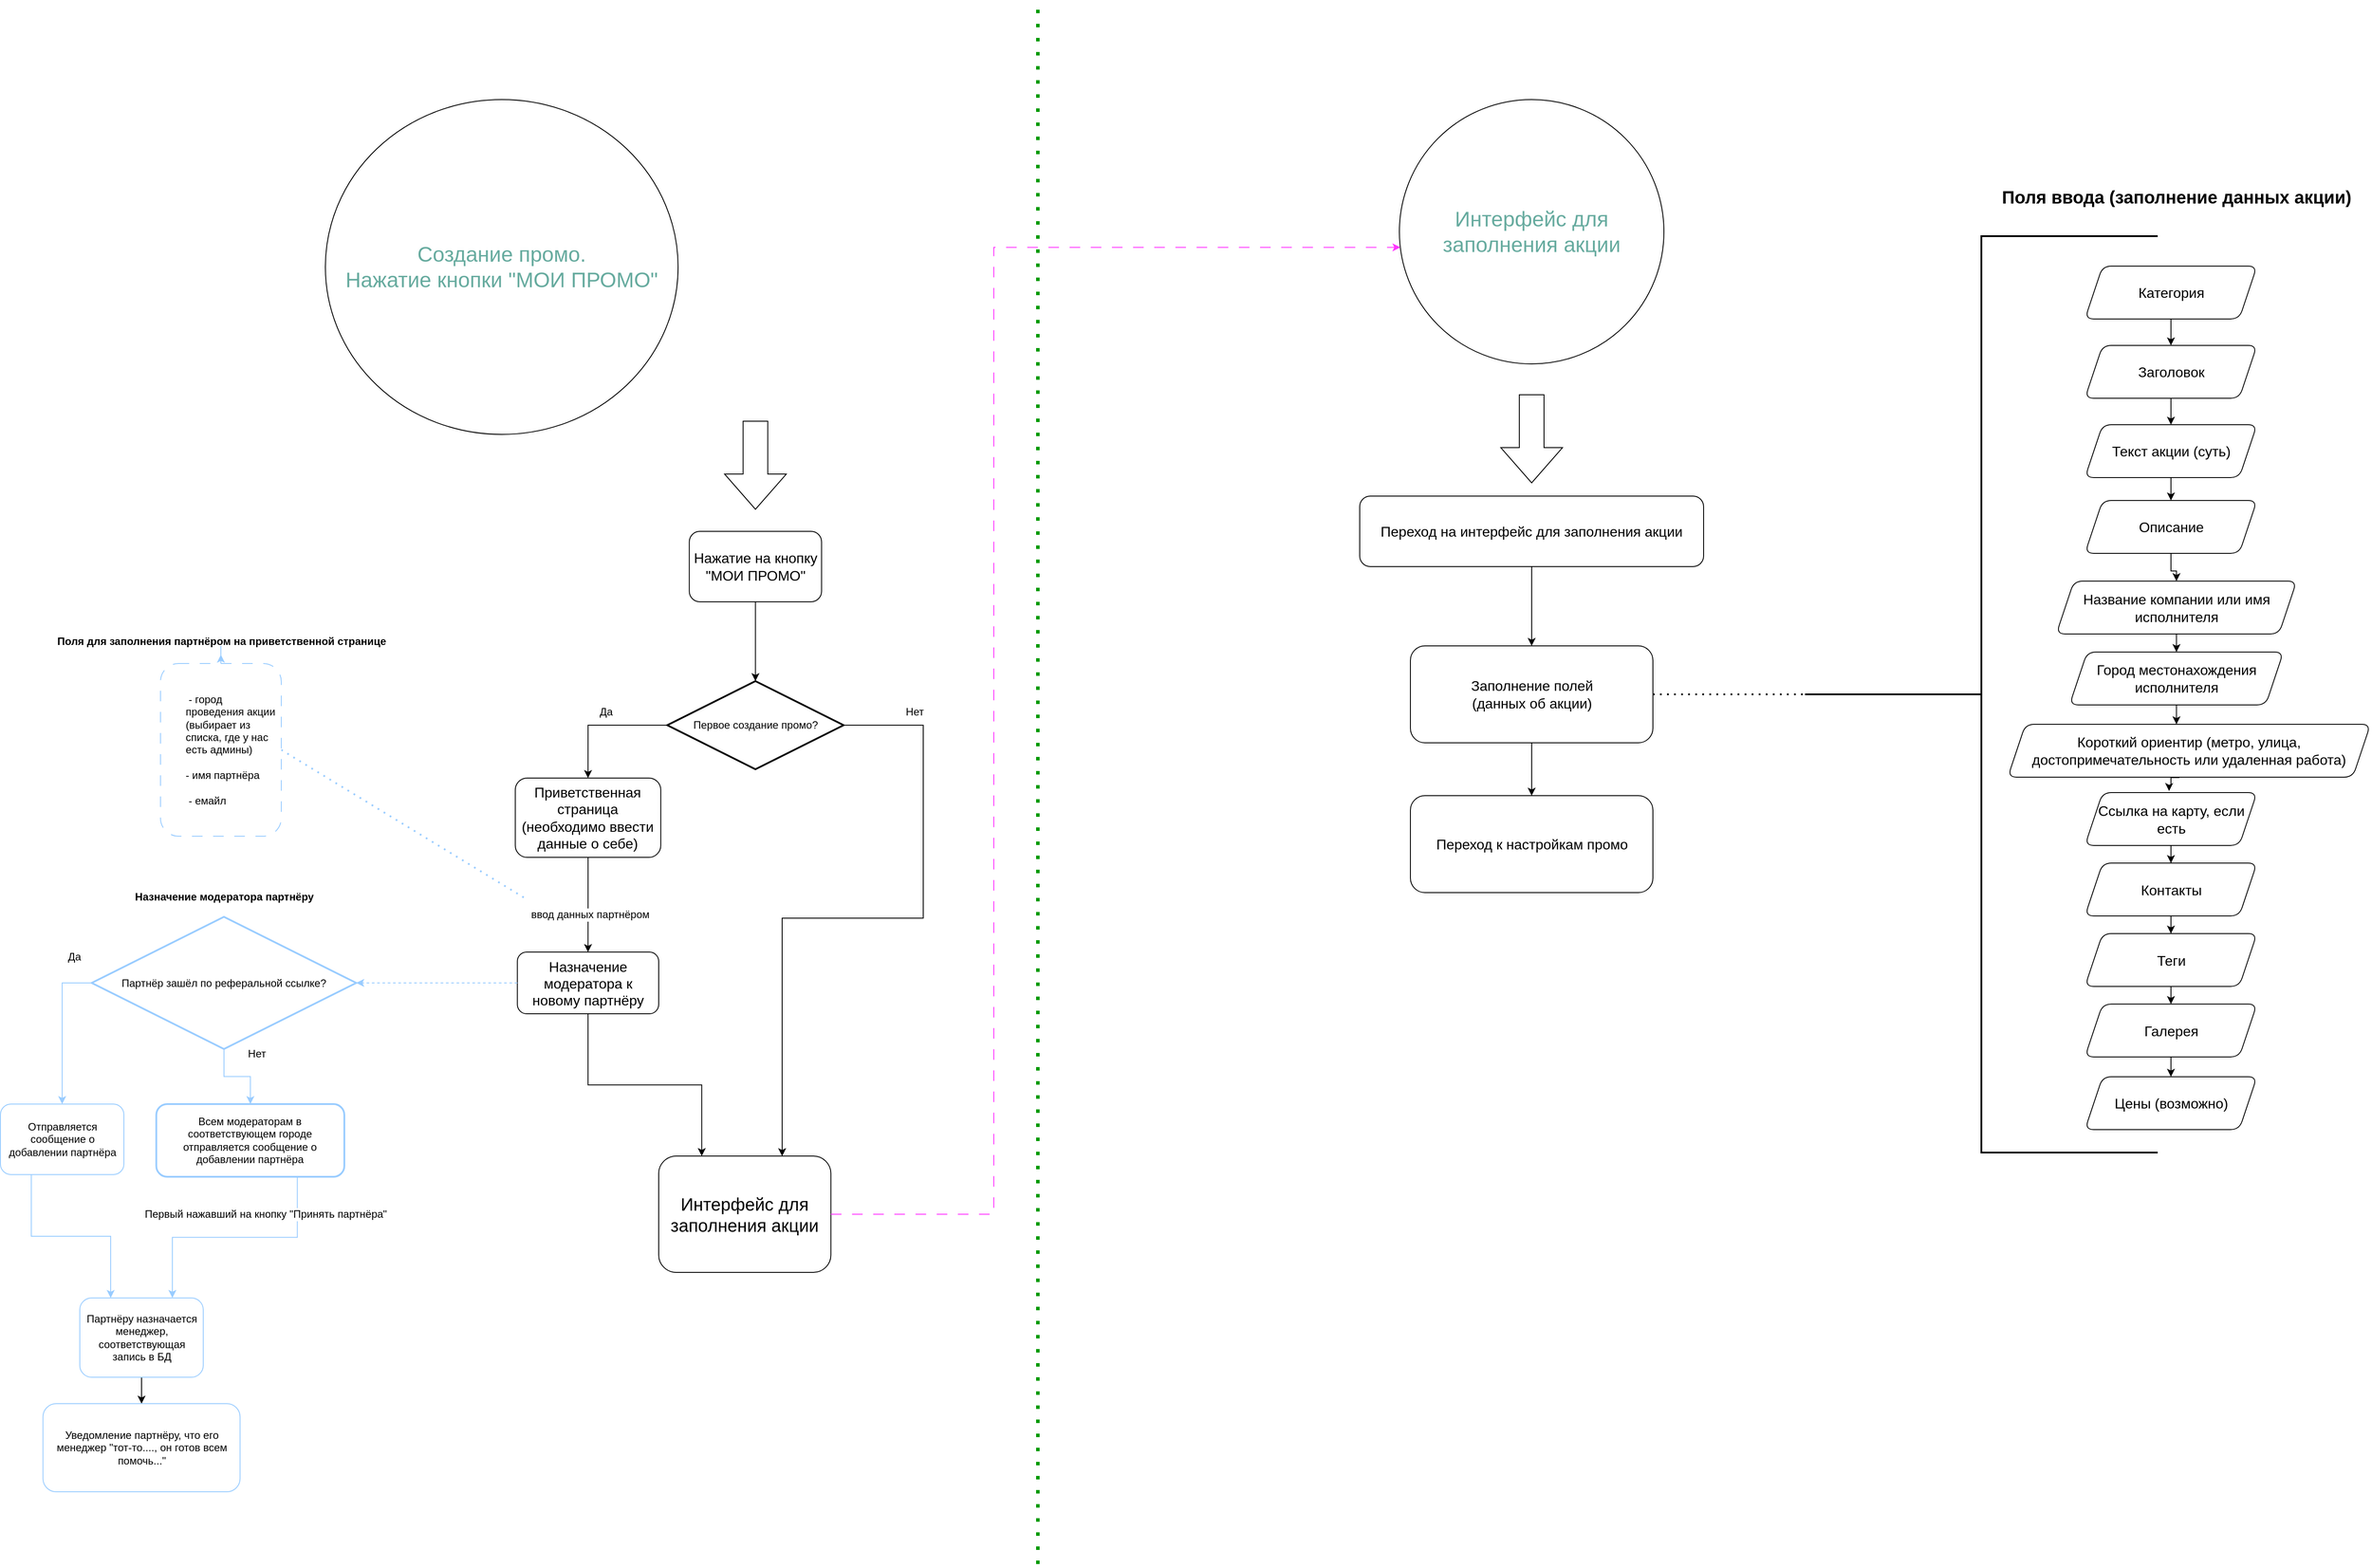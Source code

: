<mxfile version="22.1.11" type="github">
  <diagram name="Page-1" id="97916047-d0de-89f5-080d-49f4d83e522f">
    <mxGraphModel dx="3771" dy="5519.5" grid="1" gridSize="10" guides="1" tooltips="1" connect="1" arrows="1" fold="1" page="1" pageScale="1.5" pageWidth="3300" pageHeight="2339" background="none" math="0" shadow="0">
      <root>
        <mxCell id="0" />
        <mxCell id="1" parent="0" />
        <mxCell id="vXLQaoK03CL5f1c-ASwQ-62" value="Нажатие на кнопку &lt;br&gt;&quot;МОИ ПРОМО&quot;" style="rounded=1;whiteSpace=wrap;html=1;fontSize=16;labelBackgroundColor=none;" vertex="1" parent="1">
          <mxGeometry x="844.72" y="560" width="150" height="80" as="geometry" />
        </mxCell>
        <mxCell id="vXLQaoK03CL5f1c-ASwQ-68" style="edgeStyle=orthogonalEdgeStyle;rounded=0;orthogonalLoop=1;jettySize=auto;html=1;exitX=1;exitY=0.5;exitDx=0;exitDy=0;exitPerimeter=0;entryX=0.718;entryY=0.001;entryDx=0;entryDy=0;entryPerimeter=0;" edge="1" parent="1" source="vXLQaoK03CL5f1c-ASwQ-66" target="vXLQaoK03CL5f1c-ASwQ-104">
          <mxGeometry relative="1" as="geometry">
            <mxPoint x="960" y="1190" as="targetPoint" />
            <mxPoint x="1040" y="810" as="sourcePoint" />
            <Array as="points">
              <mxPoint x="1110" y="780" />
              <mxPoint x="1110" y="999" />
              <mxPoint x="950" y="999" />
              <mxPoint x="950" y="1269" />
            </Array>
          </mxGeometry>
        </mxCell>
        <mxCell id="vXLQaoK03CL5f1c-ASwQ-69" style="edgeStyle=orthogonalEdgeStyle;rounded=0;orthogonalLoop=1;jettySize=auto;html=1;exitX=0;exitY=0.5;exitDx=0;exitDy=0;exitPerimeter=0;entryX=0.5;entryY=0;entryDx=0;entryDy=0;" edge="1" parent="1" source="vXLQaoK03CL5f1c-ASwQ-66" target="vXLQaoK03CL5f1c-ASwQ-73">
          <mxGeometry relative="1" as="geometry">
            <mxPoint x="729.72" y="950" as="targetPoint" />
          </mxGeometry>
        </mxCell>
        <mxCell id="vXLQaoK03CL5f1c-ASwQ-66" value="Первое создание промо?" style="strokeWidth=2;html=1;shape=mxgraph.flowchart.decision;whiteSpace=wrap;" vertex="1" parent="1">
          <mxGeometry x="819.72" y="730" width="200" height="100" as="geometry" />
        </mxCell>
        <mxCell id="vXLQaoK03CL5f1c-ASwQ-67" style="edgeStyle=orthogonalEdgeStyle;rounded=0;orthogonalLoop=1;jettySize=auto;html=1;exitX=0.5;exitY=1;exitDx=0;exitDy=0;entryX=0.5;entryY=0;entryDx=0;entryDy=0;entryPerimeter=0;" edge="1" parent="1" source="vXLQaoK03CL5f1c-ASwQ-62" target="vXLQaoK03CL5f1c-ASwQ-66">
          <mxGeometry relative="1" as="geometry" />
        </mxCell>
        <mxCell id="vXLQaoK03CL5f1c-ASwQ-71" value="Да" style="text;html=1;align=center;verticalAlign=middle;resizable=0;points=[];autosize=1;strokeColor=none;fillColor=none;" vertex="1" parent="1">
          <mxGeometry x="729.72" y="750" width="40" height="30" as="geometry" />
        </mxCell>
        <mxCell id="vXLQaoK03CL5f1c-ASwQ-72" value="Нет" style="text;html=1;align=center;verticalAlign=middle;resizable=0;points=[];autosize=1;strokeColor=none;fillColor=none;" vertex="1" parent="1">
          <mxGeometry x="1080" y="750" width="40" height="30" as="geometry" />
        </mxCell>
        <mxCell id="vXLQaoK03CL5f1c-ASwQ-80" value="" style="edgeStyle=orthogonalEdgeStyle;rounded=0;orthogonalLoop=1;jettySize=auto;html=1;" edge="1" parent="1" source="vXLQaoK03CL5f1c-ASwQ-73" target="vXLQaoK03CL5f1c-ASwQ-79">
          <mxGeometry relative="1" as="geometry" />
        </mxCell>
        <mxCell id="vXLQaoK03CL5f1c-ASwQ-73" value="Приветственная страница (необходимо ввести данные о себе)" style="rounded=1;whiteSpace=wrap;html=1;fontSize=16;" vertex="1" parent="1">
          <mxGeometry x="647.36" y="840" width="165" height="90" as="geometry" />
        </mxCell>
        <mxCell id="vXLQaoK03CL5f1c-ASwQ-75" value="Создание промо. &lt;br&gt;Нажатие кнопки &quot;МОИ ПРОМО&quot;" style="ellipse;whiteSpace=wrap;html=1;fontSize=24;fontColor=#67AB9F;" vertex="1" parent="1">
          <mxGeometry x="432" y="70" width="400" height="380" as="geometry" />
        </mxCell>
        <mxCell id="vXLQaoK03CL5f1c-ASwQ-76" value="" style="endArrow=none;dashed=1;html=1;dashPattern=1 3;strokeWidth=2;rounded=0;exitX=1;exitY=0.5;exitDx=0;exitDy=0;strokeColor=#99CCFF;fontSize=12;entryX=0.051;entryY=-0.077;entryDx=0;entryDy=0;entryPerimeter=0;" edge="1" parent="1" source="vXLQaoK03CL5f1c-ASwQ-77" target="vXLQaoK03CL5f1c-ASwQ-102">
          <mxGeometry width="50" height="50" relative="1" as="geometry">
            <mxPoint x="400" y="995" as="sourcePoint" />
            <mxPoint x="730" y="1000" as="targetPoint" />
          </mxGeometry>
        </mxCell>
        <mxCell id="vXLQaoK03CL5f1c-ASwQ-82" style="edgeStyle=orthogonalEdgeStyle;rounded=0;orthogonalLoop=1;jettySize=auto;html=1;exitX=0.5;exitY=0;exitDx=0;exitDy=0;strokeColor=#99CCFF;fontSize=12;" edge="1" parent="1" source="vXLQaoK03CL5f1c-ASwQ-77" target="vXLQaoK03CL5f1c-ASwQ-78">
          <mxGeometry relative="1" as="geometry" />
        </mxCell>
        <mxCell id="vXLQaoK03CL5f1c-ASwQ-77" value="&lt;div style=&quot;font-size: 12px;&quot;&gt;&lt;span style=&quot;white-space: pre; font-size: 12px;&quot;&gt;&#x9;&lt;/span&gt;&amp;nbsp;⁃ город &lt;span style=&quot;white-space: pre; font-size: 12px;&quot;&gt;&#x9;&lt;/span&gt;проведения акции &lt;span style=&quot;white-space: pre; font-size: 12px;&quot;&gt;&#x9;&lt;/span&gt;(выбирает из &lt;span style=&quot;white-space: pre; font-size: 12px;&quot;&gt;&#x9;&lt;/span&gt;списка, где у нас &lt;span style=&quot;white-space: pre; font-size: 12px;&quot;&gt;&#x9;&lt;/span&gt;есть админы)&lt;br style=&quot;font-size: 12px;&quot;&gt;&lt;br style=&quot;font-size: 12px;&quot;&gt;&lt;/div&gt;&lt;div style=&quot;font-size: 12px;&quot;&gt;&amp;nbsp;&lt;span style=&quot;white-space: pre; font-size: 12px;&quot;&gt;&#x9;&lt;/span&gt;⁃ имя партнёра&amp;nbsp;&lt;/div&gt;&lt;div style=&quot;font-size: 12px;&quot;&gt;&lt;br style=&quot;font-size: 12px;&quot;&gt;&lt;span style=&quot;white-space: pre; font-size: 12px;&quot;&gt;&#x9;&lt;/span&gt;&amp;nbsp;⁃ емайл&lt;/div&gt;" style="rounded=1;whiteSpace=wrap;html=1;dashed=1;dashPattern=12 12;align=left;strokeColor=#99CCFF;fontSize=12;" vertex="1" parent="1">
          <mxGeometry x="245" y="710" width="137" height="196" as="geometry" />
        </mxCell>
        <mxCell id="vXLQaoK03CL5f1c-ASwQ-78" value="Поля для заполнения партнёром на приветственной странице" style="text;html=1;align=center;verticalAlign=middle;resizable=0;points=[];autosize=1;strokeColor=none;fillColor=none;fontStyle=1;fontSize=12;" vertex="1" parent="1">
          <mxGeometry x="113.5" y="670" width="400" height="30" as="geometry" />
        </mxCell>
        <mxCell id="vXLQaoK03CL5f1c-ASwQ-105" value="" style="edgeStyle=orthogonalEdgeStyle;rounded=0;orthogonalLoop=1;jettySize=auto;html=1;entryX=0.25;entryY=0;entryDx=0;entryDy=0;" edge="1" parent="1" source="vXLQaoK03CL5f1c-ASwQ-79" target="vXLQaoK03CL5f1c-ASwQ-104">
          <mxGeometry relative="1" as="geometry" />
        </mxCell>
        <mxCell id="vXLQaoK03CL5f1c-ASwQ-79" value="Назначение модератора к новому партнёру" style="whiteSpace=wrap;html=1;fontSize=16;rounded=1;" vertex="1" parent="1">
          <mxGeometry x="649.72" y="1037.5" width="160.28" height="70" as="geometry" />
        </mxCell>
        <mxCell id="vXLQaoK03CL5f1c-ASwQ-89" value="" style="edgeStyle=orthogonalEdgeStyle;rounded=0;orthogonalLoop=1;jettySize=auto;html=1;labelBorderColor=none;strokeColor=#99CCFF;fontSize=12;" edge="1" parent="1" source="vXLQaoK03CL5f1c-ASwQ-84" target="vXLQaoK03CL5f1c-ASwQ-88">
          <mxGeometry relative="1" as="geometry" />
        </mxCell>
        <mxCell id="vXLQaoK03CL5f1c-ASwQ-92" style="edgeStyle=orthogonalEdgeStyle;rounded=0;orthogonalLoop=1;jettySize=auto;html=1;exitX=0;exitY=0.5;exitDx=0;exitDy=0;exitPerimeter=0;labelBorderColor=none;strokeColor=#99CCFF;fontSize=12;" edge="1" parent="1" source="vXLQaoK03CL5f1c-ASwQ-84" target="vXLQaoK03CL5f1c-ASwQ-93">
          <mxGeometry relative="1" as="geometry">
            <mxPoint x="113.5" y="1210" as="targetPoint" />
          </mxGeometry>
        </mxCell>
        <mxCell id="vXLQaoK03CL5f1c-ASwQ-84" value="Партнёр зашёл по реферальной ссылке?" style="strokeWidth=2;html=1;shape=mxgraph.flowchart.decision;whiteSpace=wrap;labelBorderColor=none;strokeColor=#99CCFF;fontSize=12;" vertex="1" parent="1">
          <mxGeometry x="167" y="997.5" width="300" height="150" as="geometry" />
        </mxCell>
        <mxCell id="vXLQaoK03CL5f1c-ASwQ-87" style="edgeStyle=orthogonalEdgeStyle;rounded=0;orthogonalLoop=1;jettySize=auto;html=1;exitX=0;exitY=0.5;exitDx=0;exitDy=0;entryX=1;entryY=0.5;entryDx=0;entryDy=0;entryPerimeter=0;dashed=1;strokeColor=#99CCFF;fontSize=12;" edge="1" parent="1" source="vXLQaoK03CL5f1c-ASwQ-79" target="vXLQaoK03CL5f1c-ASwQ-84">
          <mxGeometry relative="1" as="geometry" />
        </mxCell>
        <mxCell id="vXLQaoK03CL5f1c-ASwQ-96" style="edgeStyle=orthogonalEdgeStyle;rounded=0;orthogonalLoop=1;jettySize=auto;html=1;exitX=0.75;exitY=1;exitDx=0;exitDy=0;entryX=0.75;entryY=0;entryDx=0;entryDy=0;labelBorderColor=none;strokeColor=#99CCFF;fontSize=12;" edge="1" parent="1" source="vXLQaoK03CL5f1c-ASwQ-88" target="vXLQaoK03CL5f1c-ASwQ-98">
          <mxGeometry relative="1" as="geometry">
            <mxPoint x="243.5" y="1470" as="targetPoint" />
          </mxGeometry>
        </mxCell>
        <mxCell id="vXLQaoK03CL5f1c-ASwQ-88" value="Всем модераторам в соответствующем городе отправляется сообщение о добавлении партнёра" style="rounded=1;whiteSpace=wrap;html=1;strokeWidth=2;labelBorderColor=none;strokeColor=#99CCFF;fontSize=12;" vertex="1" parent="1">
          <mxGeometry x="240.25" y="1210" width="213.25" height="82.5" as="geometry" />
        </mxCell>
        <mxCell id="vXLQaoK03CL5f1c-ASwQ-90" value="Нет" style="text;html=1;align=center;verticalAlign=middle;resizable=0;points=[];autosize=1;strokeColor=none;fillColor=none;labelBorderColor=none;fontSize=12;" vertex="1" parent="1">
          <mxGeometry x="333.5" y="1138" width="40" height="30" as="geometry" />
        </mxCell>
        <mxCell id="vXLQaoK03CL5f1c-ASwQ-91" value="Да" style="text;html=1;align=center;verticalAlign=middle;resizable=0;points=[];autosize=1;strokeColor=none;fillColor=none;labelBorderColor=none;fontSize=12;" vertex="1" parent="1">
          <mxGeometry x="127" y="1028" width="40" height="30" as="geometry" />
        </mxCell>
        <mxCell id="vXLQaoK03CL5f1c-ASwQ-95" style="edgeStyle=orthogonalEdgeStyle;rounded=0;orthogonalLoop=1;jettySize=auto;html=1;exitX=0.25;exitY=1;exitDx=0;exitDy=0;entryX=0.25;entryY=0;entryDx=0;entryDy=0;labelBorderColor=none;strokeColor=#99CCFF;fontSize=12;" edge="1" parent="1" source="vXLQaoK03CL5f1c-ASwQ-93" target="vXLQaoK03CL5f1c-ASwQ-98">
          <mxGeometry relative="1" as="geometry">
            <mxPoint x="223.5" y="1470" as="targetPoint" />
          </mxGeometry>
        </mxCell>
        <mxCell id="vXLQaoK03CL5f1c-ASwQ-93" value="Отправляется сообщение о добавлении партнёра" style="rounded=1;whiteSpace=wrap;html=1;fontSize=12;labelBorderColor=none;strokeColor=#99CCFF;" vertex="1" parent="1">
          <mxGeometry x="63.5" y="1210" width="140" height="80" as="geometry" />
        </mxCell>
        <mxCell id="vXLQaoK03CL5f1c-ASwQ-97" value="Первый нажавший на кнопку &quot;Принять партнёра&quot;&lt;br style=&quot;font-size: 12px;&quot;&gt;" style="text;html=1;align=center;verticalAlign=middle;resizable=0;points=[];autosize=1;strokeColor=none;fillColor=none;labelBackgroundColor=default;labelBorderColor=none;fontSize=12;" vertex="1" parent="1">
          <mxGeometry x="213.5" y="1320" width="300" height="30" as="geometry" />
        </mxCell>
        <mxCell id="vXLQaoK03CL5f1c-ASwQ-101" value="" style="edgeStyle=orthogonalEdgeStyle;rounded=0;orthogonalLoop=1;jettySize=auto;html=1;fontSize=12;" edge="1" parent="1" source="vXLQaoK03CL5f1c-ASwQ-98" target="vXLQaoK03CL5f1c-ASwQ-100">
          <mxGeometry relative="1" as="geometry" />
        </mxCell>
        <mxCell id="vXLQaoK03CL5f1c-ASwQ-98" value="Партнёру назначается менеджер, соответствующая запись в БД" style="rounded=1;whiteSpace=wrap;html=1;fontSize=12;labelBorderColor=none;strokeColor=#99CCFF;" vertex="1" parent="1">
          <mxGeometry x="153.5" y="1430" width="140" height="90" as="geometry" />
        </mxCell>
        <mxCell id="vXLQaoK03CL5f1c-ASwQ-99" value="Назначение модератора партнёру&lt;br style=&quot;font-size: 12px;&quot;&gt;" style="text;html=1;align=center;verticalAlign=middle;resizable=0;points=[];autosize=1;strokeColor=none;fillColor=none;fontStyle=1;fontSize=12;" vertex="1" parent="1">
          <mxGeometry x="202" y="960" width="230" height="30" as="geometry" />
        </mxCell>
        <mxCell id="vXLQaoK03CL5f1c-ASwQ-100" value="Уведомление партнёру, что его менеджер &quot;тот-то...., он готов всем помочь...&quot;" style="rounded=1;whiteSpace=wrap;html=1;fontSize=12;labelBorderColor=none;strokeColor=#99CCFF;" vertex="1" parent="1">
          <mxGeometry x="111.75" y="1550" width="223.5" height="100" as="geometry" />
        </mxCell>
        <mxCell id="vXLQaoK03CL5f1c-ASwQ-102" value="ввод данных партнёром" style="text;html=1;align=center;verticalAlign=middle;resizable=0;points=[];autosize=1;strokeColor=none;fillColor=none;labelBackgroundColor=default;" vertex="1" parent="1">
          <mxGeometry x="652.36" y="980" width="160" height="30" as="geometry" />
        </mxCell>
        <mxCell id="vXLQaoK03CL5f1c-ASwQ-104" value="Интерфейс для заполнения акции" style="whiteSpace=wrap;html=1;fontSize=20;rounded=1;" vertex="1" parent="1">
          <mxGeometry x="810" y="1269" width="195.28" height="132" as="geometry" />
        </mxCell>
        <mxCell id="vXLQaoK03CL5f1c-ASwQ-106" value="" style="endArrow=none;dashed=1;html=1;dashPattern=1 3;strokeWidth=4;rounded=0;strokeColor=#009900;" edge="1" parent="1">
          <mxGeometry width="50" height="50" relative="1" as="geometry">
            <mxPoint x="1240" y="1732.05" as="sourcePoint" />
            <mxPoint x="1240" y="-40.001" as="targetPoint" />
          </mxGeometry>
        </mxCell>
        <mxCell id="vXLQaoK03CL5f1c-ASwQ-107" value="" style="html=1;shadow=0;dashed=0;align=center;verticalAlign=middle;shape=mxgraph.arrows2.arrow;dy=0.6;dx=40;notch=0;rotation=90;" vertex="1" parent="1">
          <mxGeometry x="869.72" y="450" width="100" height="70" as="geometry" />
        </mxCell>
        <mxCell id="vXLQaoK03CL5f1c-ASwQ-108" value="Интерфейс для заполнения акции" style="ellipse;whiteSpace=wrap;html=1;fontSize=24;fontColor=#67AB9F;" vertex="1" parent="1">
          <mxGeometry x="1650" y="70" width="300" height="300" as="geometry" />
        </mxCell>
        <mxCell id="vXLQaoK03CL5f1c-ASwQ-109" style="edgeStyle=orthogonalEdgeStyle;rounded=0;orthogonalLoop=1;jettySize=auto;html=1;exitX=1;exitY=0.5;exitDx=0;exitDy=0;entryX=0.004;entryY=0.559;entryDx=0;entryDy=0;entryPerimeter=0;dashed=1;dashPattern=12 12;strokeColor=#FF33FF;" edge="1" parent="1" source="vXLQaoK03CL5f1c-ASwQ-104" target="vXLQaoK03CL5f1c-ASwQ-108">
          <mxGeometry relative="1" as="geometry">
            <Array as="points">
              <mxPoint x="1190" y="1335" />
              <mxPoint x="1190" y="238" />
            </Array>
          </mxGeometry>
        </mxCell>
        <mxCell id="vXLQaoK03CL5f1c-ASwQ-140" value="" style="edgeStyle=orthogonalEdgeStyle;rounded=0;orthogonalLoop=1;jettySize=auto;html=1;" edge="1" parent="1" source="vXLQaoK03CL5f1c-ASwQ-110" target="vXLQaoK03CL5f1c-ASwQ-139">
          <mxGeometry relative="1" as="geometry" />
        </mxCell>
        <mxCell id="vXLQaoK03CL5f1c-ASwQ-110" value="Переход на интерфейс для заполнения акции" style="rounded=1;whiteSpace=wrap;html=1;fontSize=16;labelBackgroundColor=none;" vertex="1" parent="1">
          <mxGeometry x="1605" y="520" width="390" height="80" as="geometry" />
        </mxCell>
        <mxCell id="vXLQaoK03CL5f1c-ASwQ-111" value="" style="html=1;shadow=0;dashed=0;align=center;verticalAlign=middle;shape=mxgraph.arrows2.arrow;dy=0.6;dx=40;notch=0;rotation=90;" vertex="1" parent="1">
          <mxGeometry x="1750" y="420" width="100" height="70" as="geometry" />
        </mxCell>
        <mxCell id="vXLQaoK03CL5f1c-ASwQ-116" value="" style="edgeStyle=orthogonalEdgeStyle;rounded=0;orthogonalLoop=1;jettySize=auto;html=1;" edge="1" parent="1" source="vXLQaoK03CL5f1c-ASwQ-113" target="vXLQaoK03CL5f1c-ASwQ-115">
          <mxGeometry relative="1" as="geometry" />
        </mxCell>
        <mxCell id="vXLQaoK03CL5f1c-ASwQ-113" value="Категория" style="shape=parallelogram;perimeter=parallelogramPerimeter;whiteSpace=wrap;html=1;fixedSize=1;fontSize=16;rounded=1;labelBackgroundColor=none;" vertex="1" parent="1">
          <mxGeometry x="2427.5" y="259" width="195" height="60" as="geometry" />
        </mxCell>
        <mxCell id="vXLQaoK03CL5f1c-ASwQ-118" value="" style="edgeStyle=orthogonalEdgeStyle;rounded=0;orthogonalLoop=1;jettySize=auto;html=1;" edge="1" parent="1" source="vXLQaoK03CL5f1c-ASwQ-115" target="vXLQaoK03CL5f1c-ASwQ-117">
          <mxGeometry relative="1" as="geometry" />
        </mxCell>
        <mxCell id="vXLQaoK03CL5f1c-ASwQ-115" value="Заголовок" style="shape=parallelogram;perimeter=parallelogramPerimeter;whiteSpace=wrap;html=1;fixedSize=1;fontSize=16;rounded=1;labelBackgroundColor=none;" vertex="1" parent="1">
          <mxGeometry x="2427.5" y="349" width="195" height="60" as="geometry" />
        </mxCell>
        <mxCell id="vXLQaoK03CL5f1c-ASwQ-120" value="" style="edgeStyle=orthogonalEdgeStyle;rounded=0;orthogonalLoop=1;jettySize=auto;html=1;" edge="1" parent="1" source="vXLQaoK03CL5f1c-ASwQ-117" target="vXLQaoK03CL5f1c-ASwQ-119">
          <mxGeometry relative="1" as="geometry" />
        </mxCell>
        <mxCell id="vXLQaoK03CL5f1c-ASwQ-117" value="Текст акции (суть)" style="shape=parallelogram;perimeter=parallelogramPerimeter;whiteSpace=wrap;html=1;fixedSize=1;fontSize=16;rounded=1;labelBackgroundColor=none;" vertex="1" parent="1">
          <mxGeometry x="2427.5" y="439" width="195" height="60" as="geometry" />
        </mxCell>
        <mxCell id="vXLQaoK03CL5f1c-ASwQ-122" value="" style="edgeStyle=orthogonalEdgeStyle;rounded=0;orthogonalLoop=1;jettySize=auto;html=1;" edge="1" parent="1" source="vXLQaoK03CL5f1c-ASwQ-119" target="vXLQaoK03CL5f1c-ASwQ-121">
          <mxGeometry relative="1" as="geometry" />
        </mxCell>
        <mxCell id="vXLQaoK03CL5f1c-ASwQ-119" value="Описание" style="shape=parallelogram;perimeter=parallelogramPerimeter;whiteSpace=wrap;html=1;fixedSize=1;fontSize=16;rounded=1;labelBackgroundColor=none;" vertex="1" parent="1">
          <mxGeometry x="2427.5" y="525" width="195" height="60" as="geometry" />
        </mxCell>
        <mxCell id="vXLQaoK03CL5f1c-ASwQ-136" style="edgeStyle=orthogonalEdgeStyle;rounded=0;orthogonalLoop=1;jettySize=auto;html=1;exitX=0.5;exitY=1;exitDx=0;exitDy=0;entryX=0.5;entryY=0;entryDx=0;entryDy=0;" edge="1" parent="1" source="vXLQaoK03CL5f1c-ASwQ-121" target="vXLQaoK03CL5f1c-ASwQ-124">
          <mxGeometry relative="1" as="geometry" />
        </mxCell>
        <mxCell id="vXLQaoK03CL5f1c-ASwQ-121" value="Название компании или имя исполнителя" style="shape=parallelogram;perimeter=parallelogramPerimeter;whiteSpace=wrap;html=1;fixedSize=1;fontSize=16;rounded=1;labelBackgroundColor=none;" vertex="1" parent="1">
          <mxGeometry x="2395" y="616.5" width="272.5" height="60" as="geometry" />
        </mxCell>
        <mxCell id="vXLQaoK03CL5f1c-ASwQ-123" value="" style="edgeStyle=orthogonalEdgeStyle;rounded=0;orthogonalLoop=1;jettySize=auto;html=1;" edge="1" parent="1" source="vXLQaoK03CL5f1c-ASwQ-124" target="vXLQaoK03CL5f1c-ASwQ-126">
          <mxGeometry relative="1" as="geometry">
            <Array as="points">
              <mxPoint x="2531" y="779" />
              <mxPoint x="2531" y="779" />
            </Array>
          </mxGeometry>
        </mxCell>
        <mxCell id="vXLQaoK03CL5f1c-ASwQ-124" value="Город местонахождения исполнителя" style="shape=parallelogram;perimeter=parallelogramPerimeter;whiteSpace=wrap;html=1;fixedSize=1;fontSize=16;rounded=1;labelBackgroundColor=none;" vertex="1" parent="1">
          <mxGeometry x="2410" y="697" width="242.5" height="60" as="geometry" />
        </mxCell>
        <mxCell id="vXLQaoK03CL5f1c-ASwQ-125" value="" style="edgeStyle=orthogonalEdgeStyle;rounded=0;orthogonalLoop=1;jettySize=auto;html=1;entryX=0.489;entryY=-0.03;entryDx=0;entryDy=0;entryPerimeter=0;exitX=0.473;exitY=1.009;exitDx=0;exitDy=0;exitPerimeter=0;" edge="1" parent="1" source="vXLQaoK03CL5f1c-ASwQ-126" target="vXLQaoK03CL5f1c-ASwQ-128">
          <mxGeometry relative="1" as="geometry">
            <mxPoint x="2539.144" y="839" as="sourcePoint" />
            <mxPoint x="2523.365" y="854.46" as="targetPoint" />
            <Array as="points">
              <mxPoint x="2525" y="840" />
              <mxPoint x="2525" y="849" />
              <mxPoint x="2523" y="849" />
            </Array>
          </mxGeometry>
        </mxCell>
        <mxCell id="vXLQaoK03CL5f1c-ASwQ-126" value="Короткий ориентир (метро, улица, достопримечательность или удаленная работа)" style="shape=parallelogram;perimeter=parallelogramPerimeter;whiteSpace=wrap;html=1;fixedSize=1;fontSize=16;rounded=1;labelBackgroundColor=none;" vertex="1" parent="1">
          <mxGeometry x="2340" y="779" width="411.25" height="60" as="geometry" />
        </mxCell>
        <mxCell id="vXLQaoK03CL5f1c-ASwQ-127" value="" style="edgeStyle=orthogonalEdgeStyle;rounded=0;orthogonalLoop=1;jettySize=auto;html=1;" edge="1" parent="1" source="vXLQaoK03CL5f1c-ASwQ-128" target="vXLQaoK03CL5f1c-ASwQ-130">
          <mxGeometry relative="1" as="geometry" />
        </mxCell>
        <mxCell id="vXLQaoK03CL5f1c-ASwQ-128" value="Ссылка на карту, если есть" style="shape=parallelogram;perimeter=parallelogramPerimeter;whiteSpace=wrap;html=1;fixedSize=1;fontSize=16;rounded=1;labelBackgroundColor=none;" vertex="1" parent="1">
          <mxGeometry x="2427.5" y="856.5" width="195" height="60" as="geometry" />
        </mxCell>
        <mxCell id="vXLQaoK03CL5f1c-ASwQ-129" value="" style="edgeStyle=orthogonalEdgeStyle;rounded=0;orthogonalLoop=1;jettySize=auto;html=1;" edge="1" parent="1" source="vXLQaoK03CL5f1c-ASwQ-130" target="vXLQaoK03CL5f1c-ASwQ-131">
          <mxGeometry relative="1" as="geometry" />
        </mxCell>
        <mxCell id="vXLQaoK03CL5f1c-ASwQ-130" value="Контакты" style="shape=parallelogram;perimeter=parallelogramPerimeter;whiteSpace=wrap;html=1;fixedSize=1;fontSize=16;rounded=1;labelBackgroundColor=none;" vertex="1" parent="1">
          <mxGeometry x="2427.5" y="936.5" width="195" height="60" as="geometry" />
        </mxCell>
        <mxCell id="vXLQaoK03CL5f1c-ASwQ-135" style="edgeStyle=orthogonalEdgeStyle;rounded=0;orthogonalLoop=1;jettySize=auto;html=1;exitX=0.5;exitY=1;exitDx=0;exitDy=0;entryX=0.5;entryY=0;entryDx=0;entryDy=0;" edge="1" parent="1" source="vXLQaoK03CL5f1c-ASwQ-131" target="vXLQaoK03CL5f1c-ASwQ-133">
          <mxGeometry relative="1" as="geometry" />
        </mxCell>
        <mxCell id="vXLQaoK03CL5f1c-ASwQ-131" value="Теги" style="shape=parallelogram;perimeter=parallelogramPerimeter;whiteSpace=wrap;html=1;fixedSize=1;fontSize=16;rounded=1;labelBackgroundColor=none;" vertex="1" parent="1">
          <mxGeometry x="2427.5" y="1016.5" width="195" height="60" as="geometry" />
        </mxCell>
        <mxCell id="vXLQaoK03CL5f1c-ASwQ-132" value="" style="edgeStyle=orthogonalEdgeStyle;rounded=0;orthogonalLoop=1;jettySize=auto;html=1;" edge="1" parent="1" source="vXLQaoK03CL5f1c-ASwQ-133" target="vXLQaoK03CL5f1c-ASwQ-134">
          <mxGeometry relative="1" as="geometry" />
        </mxCell>
        <mxCell id="vXLQaoK03CL5f1c-ASwQ-133" value="Галерея" style="shape=parallelogram;perimeter=parallelogramPerimeter;whiteSpace=wrap;html=1;fixedSize=1;fontSize=16;rounded=1;labelBackgroundColor=none;" vertex="1" parent="1">
          <mxGeometry x="2427.5" y="1096.5" width="195" height="60" as="geometry" />
        </mxCell>
        <mxCell id="vXLQaoK03CL5f1c-ASwQ-134" value="Цены (возможно)" style="shape=parallelogram;perimeter=parallelogramPerimeter;whiteSpace=wrap;html=1;fixedSize=1;fontSize=16;rounded=1;labelBackgroundColor=none;" vertex="1" parent="1">
          <mxGeometry x="2427.5" y="1179" width="195" height="60" as="geometry" />
        </mxCell>
        <mxCell id="vXLQaoK03CL5f1c-ASwQ-138" value="Поля ввода (заполнение данных акции)" style="text;html=1;align=center;verticalAlign=middle;resizable=0;points=[];autosize=1;strokeColor=none;fillColor=none;fontSize=20;fontStyle=1" vertex="1" parent="1">
          <mxGeometry x="2321.25" y="160" width="420" height="40" as="geometry" />
        </mxCell>
        <mxCell id="vXLQaoK03CL5f1c-ASwQ-146" value="" style="edgeStyle=orthogonalEdgeStyle;rounded=0;orthogonalLoop=1;jettySize=auto;html=1;" edge="1" parent="1" source="vXLQaoK03CL5f1c-ASwQ-139" target="vXLQaoK03CL5f1c-ASwQ-145">
          <mxGeometry relative="1" as="geometry" />
        </mxCell>
        <mxCell id="vXLQaoK03CL5f1c-ASwQ-139" value="Заполнение полей &lt;br&gt;(данных об акции)" style="whiteSpace=wrap;html=1;fontSize=16;rounded=1;labelBackgroundColor=none;" vertex="1" parent="1">
          <mxGeometry x="1662.5" y="690" width="275" height="110" as="geometry" />
        </mxCell>
        <mxCell id="vXLQaoK03CL5f1c-ASwQ-143" value="" style="strokeWidth=2;html=1;shape=mxgraph.flowchart.annotation_2;align=left;labelPosition=right;pointerEvents=1;" vertex="1" parent="1">
          <mxGeometry x="2110" y="225" width="400" height="1040" as="geometry" />
        </mxCell>
        <mxCell id="vXLQaoK03CL5f1c-ASwQ-144" value="" style="endArrow=none;dashed=1;html=1;dashPattern=1 3;strokeWidth=2;rounded=0;exitX=1;exitY=0.5;exitDx=0;exitDy=0;entryX=0;entryY=0.5;entryDx=0;entryDy=0;entryPerimeter=0;" edge="1" parent="1" source="vXLQaoK03CL5f1c-ASwQ-139" target="vXLQaoK03CL5f1c-ASwQ-143">
          <mxGeometry width="50" height="50" relative="1" as="geometry">
            <mxPoint x="1950" y="680" as="sourcePoint" />
            <mxPoint x="2000" y="630" as="targetPoint" />
          </mxGeometry>
        </mxCell>
        <mxCell id="vXLQaoK03CL5f1c-ASwQ-145" value="Переход к настройкам промо" style="whiteSpace=wrap;html=1;fontSize=16;rounded=1;labelBackgroundColor=none;" vertex="1" parent="1">
          <mxGeometry x="1662.5" y="860" width="275" height="110" as="geometry" />
        </mxCell>
      </root>
    </mxGraphModel>
  </diagram>
</mxfile>
